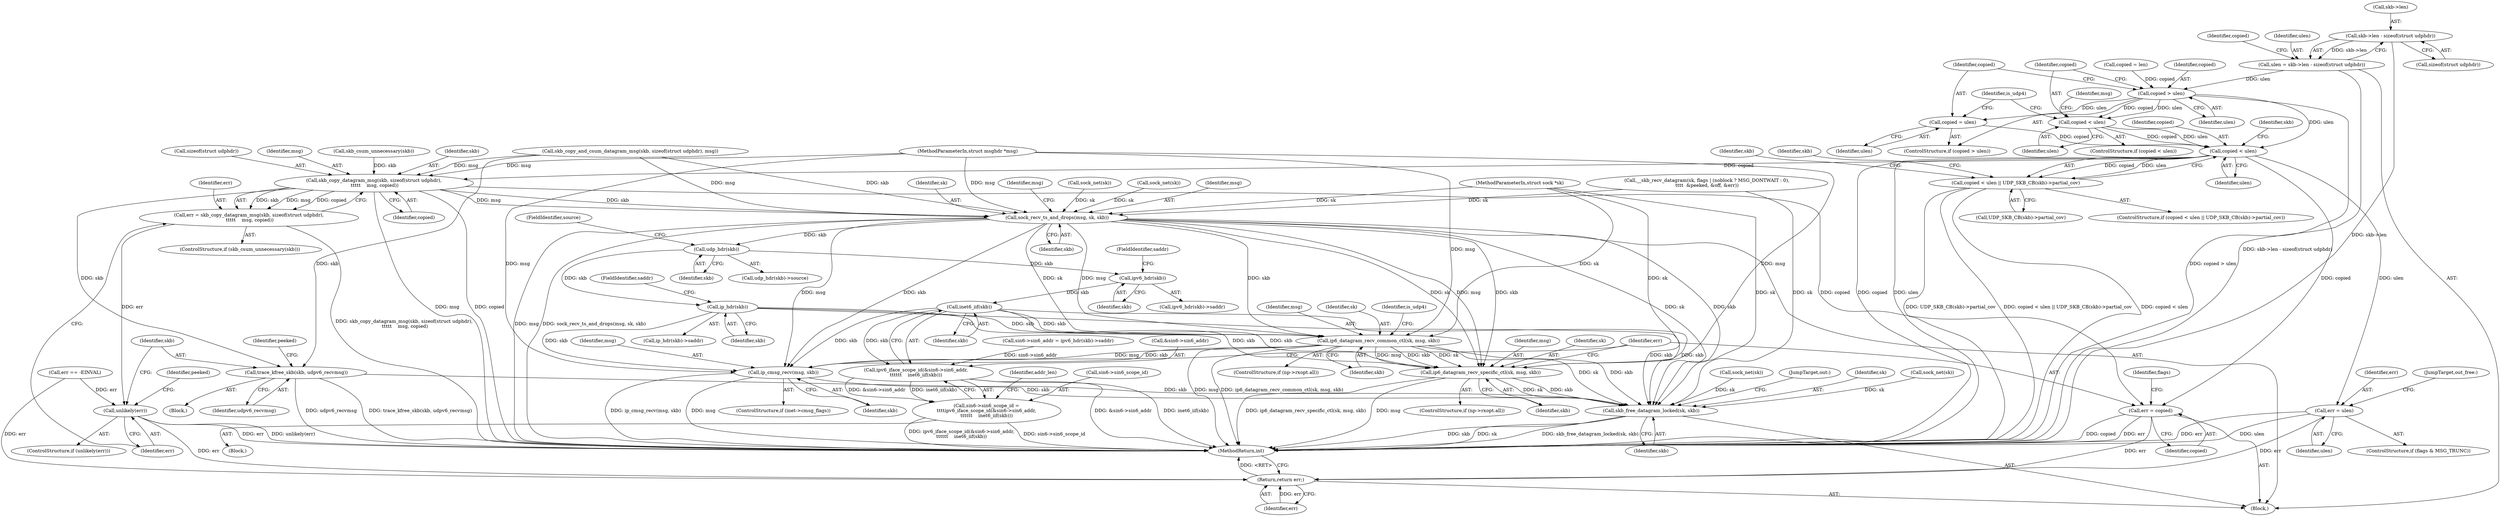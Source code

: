 digraph "0_linux_197c949e7798fbf28cfadc69d9ca0c2abbf93191_0@API" {
"1000188" [label="(Call,skb->len - sizeof(struct udphdr))"];
"1000186" [label="(Call,ulen = skb->len - sizeof(struct udphdr))"];
"1000198" [label="(Call,copied > ulen)"];
"1000201" [label="(Call,copied = ulen)"];
"1000224" [label="(Call,copied < ulen)"];
"1000223" [label="(Call,copied < ulen || UDP_SKB_CB(skb)->partial_cov)"];
"1000241" [label="(Call,skb_copy_datagram_msg(skb, sizeof(struct udphdr),\n \t\t\t\t\t    msg, copied))"];
"1000239" [label="(Call,err = skb_copy_datagram_msg(skb, sizeof(struct udphdr),\n \t\t\t\t\t    msg, copied))"];
"1000263" [label="(Call,unlikely(err))"];
"1000427" [label="(Return,return err;)"];
"1000266" [label="(Call,trace_kfree_skb(skb, udpv6_recvmsg))"];
"1000423" [label="(Call,skb_free_datagram_locked(sk, skb))"];
"1000309" [label="(Call,sock_recv_ts_and_drops(msg, sk, skb))"];
"1000328" [label="(Call,udp_hdr(skb))"];
"1000341" [label="(Call,ip_hdr(skb))"];
"1000386" [label="(Call,ip6_datagram_recv_common_ctl(sk, msg, skb))"];
"1000397" [label="(Call,ip_cmsg_recv(msg, skb))"];
"1000408" [label="(Call,ip6_datagram_recv_specific_ctl(sk, msg, skb))"];
"1000360" [label="(Call,ipv6_hdr(skb))"];
"1000372" [label="(Call,inet6_iif(skb))"];
"1000367" [label="(Call,ipv6_iface_scope_id(&sin6->sin6_addr,\n\t\t\t\t\t\t    inet6_iif(skb)))"];
"1000363" [label="(Call,sin6->sin6_scope_id =\n\t\t\t\tipv6_iface_scope_id(&sin6->sin6_addr,\n\t\t\t\t\t\t    inet6_iif(skb)))"];
"1000412" [label="(Call,err = copied)"];
"1000419" [label="(Call,err = ulen)"];
"1000206" [label="(Call,copied < ulen)"];
"1000195" [label="(Identifier,copied)"];
"1000104" [label="(MethodParameterIn,struct sock *sk)"];
"1000414" [label="(Identifier,copied)"];
"1000110" [label="(Block,)"];
"1000340" [label="(Call,ip_hdr(skb)->saddr)"];
"1000225" [label="(Identifier,copied)"];
"1000281" [label="(Call,sock_net(sk))"];
"1000234" [label="(Identifier,skb)"];
"1000105" [label="(MethodParameterIn,struct msghdr *msg)"];
"1000268" [label="(Identifier,udpv6_recvmsg)"];
"1000251" [label="(Call,skb_copy_and_csum_datagram_msg(skb, sizeof(struct udphdr), msg))"];
"1000242" [label="(Identifier,skb)"];
"1000194" [label="(Call,copied = len)"];
"1000271" [label="(Identifier,peeked)"];
"1000215" [label="(Identifier,is_udp4)"];
"1000198" [label="(Call,copied > ulen)"];
"1000263" [label="(Call,unlikely(err))"];
"1000423" [label="(Call,skb_free_datagram_locked(sk, skb))"];
"1000419" [label="(Call,err = ulen)"];
"1000417" [label="(Identifier,flags)"];
"1000388" [label="(Identifier,msg)"];
"1000397" [label="(Call,ip_cmsg_recv(msg, skb))"];
"1000188" [label="(Call,skb->len - sizeof(struct udphdr))"];
"1000355" [label="(Call,sin6->sin6_addr = ipv6_hdr(skb)->saddr)"];
"1000311" [label="(Identifier,sk)"];
"1000262" [label="(ControlStructure,if (unlikely(err)))"];
"1000421" [label="(Identifier,ulen)"];
"1000226" [label="(Identifier,ulen)"];
"1000224" [label="(Call,copied < ulen)"];
"1000246" [label="(Identifier,copied)"];
"1000387" [label="(Identifier,sk)"];
"1000427" [label="(Return,return err;)"];
"1000243" [label="(Call,sizeof(struct udphdr))"];
"1000361" [label="(Identifier,skb)"];
"1000367" [label="(Call,ipv6_iface_scope_id(&sin6->sin6_addr,\n\t\t\t\t\t\t    inet6_iif(skb)))"];
"1000368" [label="(Call,&sin6->sin6_addr)"];
"1000240" [label="(Identifier,err)"];
"1000309" [label="(Call,sock_recv_ts_and_drops(msg, sk, skb))"];
"1000222" [label="(ControlStructure,if (copied < ulen || UDP_SKB_CB(skb)->partial_cov))"];
"1000207" [label="(Identifier,copied)"];
"1000362" [label="(FieldIdentifier,saddr)"];
"1000342" [label="(Identifier,skb)"];
"1000476" [label="(MethodReturn,int)"];
"1000360" [label="(Call,ipv6_hdr(skb))"];
"1000372" [label="(Call,inet6_iif(skb))"];
"1000239" [label="(Call,err = skb_copy_datagram_msg(skb, sizeof(struct udphdr),\n \t\t\t\t\t    msg, copied))"];
"1000415" [label="(ControlStructure,if (flags & MSG_TRUNC))"];
"1000359" [label="(Call,ipv6_hdr(skb)->saddr)"];
"1000168" [label="(Call,__skb_recv_datagram(sk, flags | (noblock ? MSG_DONTWAIT : 0),\n\t\t\t\t  &peeked, &off, &err))"];
"1000227" [label="(Call,UDP_SKB_CB(skb)->partial_cov)"];
"1000312" [label="(Identifier,skb)"];
"1000315" [label="(Identifier,msg)"];
"1000267" [label="(Identifier,skb)"];
"1000408" [label="(Call,ip6_datagram_recv_specific_ctl(sk, msg, skb))"];
"1000203" [label="(Identifier,ulen)"];
"1000328" [label="(Call,udp_hdr(skb))"];
"1000327" [label="(Call,udp_hdr(skb)->source)"];
"1000192" [label="(Call,sizeof(struct udphdr))"];
"1000206" [label="(Call,copied < ulen)"];
"1000236" [label="(ControlStructure,if (skb_csum_unnecessary(skb)))"];
"1000187" [label="(Identifier,ulen)"];
"1000343" [label="(FieldIdentifier,saddr)"];
"1000411" [label="(Identifier,skb)"];
"1000294" [label="(Identifier,peeked)"];
"1000305" [label="(Call,sock_net(sk))"];
"1000363" [label="(Call,sin6->sin6_scope_id =\n\t\t\t\tipv6_iface_scope_id(&sin6->sin6_addr,\n\t\t\t\t\t\t    inet6_iif(skb)))"];
"1000380" [label="(ControlStructure,if (np->rxopt.all))"];
"1000245" [label="(Identifier,msg)"];
"1000266" [label="(Call,trace_kfree_skb(skb, udpv6_recvmsg))"];
"1000238" [label="(Identifier,skb)"];
"1000420" [label="(Identifier,err)"];
"1000376" [label="(Identifier,addr_len)"];
"1000200" [label="(Identifier,ulen)"];
"1000197" [label="(ControlStructure,if (copied > ulen))"];
"1000410" [label="(Identifier,msg)"];
"1000264" [label="(Identifier,err)"];
"1000229" [label="(Identifier,skb)"];
"1000426" [label="(JumpTarget,out:)"];
"1000398" [label="(Identifier,msg)"];
"1000341" [label="(Call,ip_hdr(skb))"];
"1000409" [label="(Identifier,sk)"];
"1000186" [label="(Call,ulen = skb->len - sizeof(struct udphdr))"];
"1000389" [label="(Identifier,skb)"];
"1000241" [label="(Call,skb_copy_datagram_msg(skb, sizeof(struct udphdr),\n \t\t\t\t\t    msg, copied))"];
"1000425" [label="(Identifier,skb)"];
"1000223" [label="(Call,copied < ulen || UDP_SKB_CB(skb)->partial_cov)"];
"1000428" [label="(Identifier,err)"];
"1000208" [label="(Identifier,ulen)"];
"1000413" [label="(Identifier,err)"];
"1000330" [label="(FieldIdentifier,source)"];
"1000354" [label="(Block,)"];
"1000211" [label="(Identifier,msg)"];
"1000393" [label="(ControlStructure,if (inet->cmsg_flags))"];
"1000329" [label="(Identifier,skb)"];
"1000373" [label="(Identifier,skb)"];
"1000201" [label="(Call,copied = ulen)"];
"1000402" [label="(ControlStructure,if (np->rxopt.all))"];
"1000399" [label="(Identifier,skb)"];
"1000299" [label="(Call,sock_net(sk))"];
"1000310" [label="(Identifier,msg)"];
"1000265" [label="(Block,)"];
"1000202" [label="(Identifier,copied)"];
"1000412" [label="(Call,err = copied)"];
"1000424" [label="(Identifier,sk)"];
"1000199" [label="(Identifier,copied)"];
"1000205" [label="(ControlStructure,if (copied < ulen))"];
"1000386" [label="(Call,ip6_datagram_recv_common_ctl(sk, msg, skb))"];
"1000391" [label="(Identifier,is_udp4)"];
"1000237" [label="(Call,skb_csum_unnecessary(skb))"];
"1000257" [label="(Call,err == -EINVAL)"];
"1000189" [label="(Call,skb->len)"];
"1000287" [label="(Call,sock_net(sk))"];
"1000364" [label="(Call,sin6->sin6_scope_id)"];
"1000422" [label="(JumpTarget,out_free:)"];
"1000188" -> "1000186"  [label="AST: "];
"1000188" -> "1000192"  [label="CFG: "];
"1000189" -> "1000188"  [label="AST: "];
"1000192" -> "1000188"  [label="AST: "];
"1000186" -> "1000188"  [label="CFG: "];
"1000188" -> "1000476"  [label="DDG: skb->len"];
"1000188" -> "1000186"  [label="DDG: skb->len"];
"1000186" -> "1000110"  [label="AST: "];
"1000187" -> "1000186"  [label="AST: "];
"1000195" -> "1000186"  [label="CFG: "];
"1000186" -> "1000476"  [label="DDG: skb->len - sizeof(struct udphdr)"];
"1000186" -> "1000198"  [label="DDG: ulen"];
"1000198" -> "1000197"  [label="AST: "];
"1000198" -> "1000200"  [label="CFG: "];
"1000199" -> "1000198"  [label="AST: "];
"1000200" -> "1000198"  [label="AST: "];
"1000202" -> "1000198"  [label="CFG: "];
"1000207" -> "1000198"  [label="CFG: "];
"1000198" -> "1000476"  [label="DDG: copied > ulen"];
"1000194" -> "1000198"  [label="DDG: copied"];
"1000198" -> "1000201"  [label="DDG: ulen"];
"1000198" -> "1000206"  [label="DDG: copied"];
"1000198" -> "1000206"  [label="DDG: ulen"];
"1000198" -> "1000224"  [label="DDG: ulen"];
"1000201" -> "1000197"  [label="AST: "];
"1000201" -> "1000203"  [label="CFG: "];
"1000202" -> "1000201"  [label="AST: "];
"1000203" -> "1000201"  [label="AST: "];
"1000215" -> "1000201"  [label="CFG: "];
"1000201" -> "1000224"  [label="DDG: copied"];
"1000224" -> "1000223"  [label="AST: "];
"1000224" -> "1000226"  [label="CFG: "];
"1000225" -> "1000224"  [label="AST: "];
"1000226" -> "1000224"  [label="AST: "];
"1000229" -> "1000224"  [label="CFG: "];
"1000223" -> "1000224"  [label="CFG: "];
"1000224" -> "1000476"  [label="DDG: copied"];
"1000224" -> "1000476"  [label="DDG: ulen"];
"1000224" -> "1000223"  [label="DDG: copied"];
"1000224" -> "1000223"  [label="DDG: ulen"];
"1000206" -> "1000224"  [label="DDG: copied"];
"1000206" -> "1000224"  [label="DDG: ulen"];
"1000224" -> "1000241"  [label="DDG: copied"];
"1000224" -> "1000412"  [label="DDG: copied"];
"1000224" -> "1000419"  [label="DDG: ulen"];
"1000223" -> "1000222"  [label="AST: "];
"1000223" -> "1000227"  [label="CFG: "];
"1000227" -> "1000223"  [label="AST: "];
"1000234" -> "1000223"  [label="CFG: "];
"1000238" -> "1000223"  [label="CFG: "];
"1000223" -> "1000476"  [label="DDG: UDP_SKB_CB(skb)->partial_cov"];
"1000223" -> "1000476"  [label="DDG: copied < ulen || UDP_SKB_CB(skb)->partial_cov"];
"1000223" -> "1000476"  [label="DDG: copied < ulen"];
"1000241" -> "1000239"  [label="AST: "];
"1000241" -> "1000246"  [label="CFG: "];
"1000242" -> "1000241"  [label="AST: "];
"1000243" -> "1000241"  [label="AST: "];
"1000245" -> "1000241"  [label="AST: "];
"1000246" -> "1000241"  [label="AST: "];
"1000239" -> "1000241"  [label="CFG: "];
"1000241" -> "1000476"  [label="DDG: msg"];
"1000241" -> "1000476"  [label="DDG: copied"];
"1000241" -> "1000239"  [label="DDG: skb"];
"1000241" -> "1000239"  [label="DDG: msg"];
"1000241" -> "1000239"  [label="DDG: copied"];
"1000237" -> "1000241"  [label="DDG: skb"];
"1000251" -> "1000241"  [label="DDG: msg"];
"1000105" -> "1000241"  [label="DDG: msg"];
"1000241" -> "1000266"  [label="DDG: skb"];
"1000241" -> "1000309"  [label="DDG: msg"];
"1000241" -> "1000309"  [label="DDG: skb"];
"1000241" -> "1000412"  [label="DDG: copied"];
"1000239" -> "1000236"  [label="AST: "];
"1000240" -> "1000239"  [label="AST: "];
"1000264" -> "1000239"  [label="CFG: "];
"1000239" -> "1000476"  [label="DDG: skb_copy_datagram_msg(skb, sizeof(struct udphdr),\n \t\t\t\t\t    msg, copied)"];
"1000239" -> "1000263"  [label="DDG: err"];
"1000263" -> "1000262"  [label="AST: "];
"1000263" -> "1000264"  [label="CFG: "];
"1000264" -> "1000263"  [label="AST: "];
"1000267" -> "1000263"  [label="CFG: "];
"1000294" -> "1000263"  [label="CFG: "];
"1000263" -> "1000476"  [label="DDG: err"];
"1000263" -> "1000476"  [label="DDG: unlikely(err)"];
"1000257" -> "1000263"  [label="DDG: err"];
"1000263" -> "1000427"  [label="DDG: err"];
"1000427" -> "1000110"  [label="AST: "];
"1000427" -> "1000428"  [label="CFG: "];
"1000428" -> "1000427"  [label="AST: "];
"1000476" -> "1000427"  [label="CFG: "];
"1000427" -> "1000476"  [label="DDG: <RET>"];
"1000428" -> "1000427"  [label="DDG: err"];
"1000419" -> "1000427"  [label="DDG: err"];
"1000257" -> "1000427"  [label="DDG: err"];
"1000412" -> "1000427"  [label="DDG: err"];
"1000266" -> "1000265"  [label="AST: "];
"1000266" -> "1000268"  [label="CFG: "];
"1000267" -> "1000266"  [label="AST: "];
"1000268" -> "1000266"  [label="AST: "];
"1000271" -> "1000266"  [label="CFG: "];
"1000266" -> "1000476"  [label="DDG: udpv6_recvmsg"];
"1000266" -> "1000476"  [label="DDG: trace_kfree_skb(skb, udpv6_recvmsg)"];
"1000251" -> "1000266"  [label="DDG: skb"];
"1000266" -> "1000423"  [label="DDG: skb"];
"1000423" -> "1000110"  [label="AST: "];
"1000423" -> "1000425"  [label="CFG: "];
"1000424" -> "1000423"  [label="AST: "];
"1000425" -> "1000423"  [label="AST: "];
"1000426" -> "1000423"  [label="CFG: "];
"1000423" -> "1000476"  [label="DDG: skb_free_datagram_locked(sk, skb)"];
"1000423" -> "1000476"  [label="DDG: skb"];
"1000423" -> "1000476"  [label="DDG: sk"];
"1000281" -> "1000423"  [label="DDG: sk"];
"1000168" -> "1000423"  [label="DDG: sk"];
"1000408" -> "1000423"  [label="DDG: sk"];
"1000408" -> "1000423"  [label="DDG: skb"];
"1000309" -> "1000423"  [label="DDG: sk"];
"1000309" -> "1000423"  [label="DDG: skb"];
"1000386" -> "1000423"  [label="DDG: sk"];
"1000386" -> "1000423"  [label="DDG: skb"];
"1000287" -> "1000423"  [label="DDG: sk"];
"1000104" -> "1000423"  [label="DDG: sk"];
"1000372" -> "1000423"  [label="DDG: skb"];
"1000341" -> "1000423"  [label="DDG: skb"];
"1000397" -> "1000423"  [label="DDG: skb"];
"1000309" -> "1000110"  [label="AST: "];
"1000309" -> "1000312"  [label="CFG: "];
"1000310" -> "1000309"  [label="AST: "];
"1000311" -> "1000309"  [label="AST: "];
"1000312" -> "1000309"  [label="AST: "];
"1000315" -> "1000309"  [label="CFG: "];
"1000309" -> "1000476"  [label="DDG: msg"];
"1000309" -> "1000476"  [label="DDG: sock_recv_ts_and_drops(msg, sk, skb)"];
"1000251" -> "1000309"  [label="DDG: msg"];
"1000251" -> "1000309"  [label="DDG: skb"];
"1000105" -> "1000309"  [label="DDG: msg"];
"1000168" -> "1000309"  [label="DDG: sk"];
"1000305" -> "1000309"  [label="DDG: sk"];
"1000299" -> "1000309"  [label="DDG: sk"];
"1000104" -> "1000309"  [label="DDG: sk"];
"1000309" -> "1000328"  [label="DDG: skb"];
"1000309" -> "1000386"  [label="DDG: sk"];
"1000309" -> "1000386"  [label="DDG: msg"];
"1000309" -> "1000386"  [label="DDG: skb"];
"1000309" -> "1000397"  [label="DDG: msg"];
"1000309" -> "1000397"  [label="DDG: skb"];
"1000309" -> "1000408"  [label="DDG: sk"];
"1000309" -> "1000408"  [label="DDG: msg"];
"1000309" -> "1000408"  [label="DDG: skb"];
"1000328" -> "1000327"  [label="AST: "];
"1000328" -> "1000329"  [label="CFG: "];
"1000329" -> "1000328"  [label="AST: "];
"1000330" -> "1000328"  [label="CFG: "];
"1000328" -> "1000341"  [label="DDG: skb"];
"1000328" -> "1000360"  [label="DDG: skb"];
"1000341" -> "1000340"  [label="AST: "];
"1000341" -> "1000342"  [label="CFG: "];
"1000342" -> "1000341"  [label="AST: "];
"1000343" -> "1000341"  [label="CFG: "];
"1000341" -> "1000386"  [label="DDG: skb"];
"1000341" -> "1000397"  [label="DDG: skb"];
"1000341" -> "1000408"  [label="DDG: skb"];
"1000386" -> "1000380"  [label="AST: "];
"1000386" -> "1000389"  [label="CFG: "];
"1000387" -> "1000386"  [label="AST: "];
"1000388" -> "1000386"  [label="AST: "];
"1000389" -> "1000386"  [label="AST: "];
"1000391" -> "1000386"  [label="CFG: "];
"1000386" -> "1000476"  [label="DDG: msg"];
"1000386" -> "1000476"  [label="DDG: ip6_datagram_recv_common_ctl(sk, msg, skb)"];
"1000104" -> "1000386"  [label="DDG: sk"];
"1000105" -> "1000386"  [label="DDG: msg"];
"1000372" -> "1000386"  [label="DDG: skb"];
"1000386" -> "1000397"  [label="DDG: msg"];
"1000386" -> "1000397"  [label="DDG: skb"];
"1000386" -> "1000408"  [label="DDG: sk"];
"1000386" -> "1000408"  [label="DDG: msg"];
"1000386" -> "1000408"  [label="DDG: skb"];
"1000397" -> "1000393"  [label="AST: "];
"1000397" -> "1000399"  [label="CFG: "];
"1000398" -> "1000397"  [label="AST: "];
"1000399" -> "1000397"  [label="AST: "];
"1000413" -> "1000397"  [label="CFG: "];
"1000397" -> "1000476"  [label="DDG: ip_cmsg_recv(msg, skb)"];
"1000397" -> "1000476"  [label="DDG: msg"];
"1000105" -> "1000397"  [label="DDG: msg"];
"1000372" -> "1000397"  [label="DDG: skb"];
"1000408" -> "1000402"  [label="AST: "];
"1000408" -> "1000411"  [label="CFG: "];
"1000409" -> "1000408"  [label="AST: "];
"1000410" -> "1000408"  [label="AST: "];
"1000411" -> "1000408"  [label="AST: "];
"1000413" -> "1000408"  [label="CFG: "];
"1000408" -> "1000476"  [label="DDG: ip6_datagram_recv_specific_ctl(sk, msg, skb)"];
"1000408" -> "1000476"  [label="DDG: msg"];
"1000104" -> "1000408"  [label="DDG: sk"];
"1000105" -> "1000408"  [label="DDG: msg"];
"1000372" -> "1000408"  [label="DDG: skb"];
"1000360" -> "1000359"  [label="AST: "];
"1000360" -> "1000361"  [label="CFG: "];
"1000361" -> "1000360"  [label="AST: "];
"1000362" -> "1000360"  [label="CFG: "];
"1000360" -> "1000372"  [label="DDG: skb"];
"1000372" -> "1000367"  [label="AST: "];
"1000372" -> "1000373"  [label="CFG: "];
"1000373" -> "1000372"  [label="AST: "];
"1000367" -> "1000372"  [label="CFG: "];
"1000372" -> "1000367"  [label="DDG: skb"];
"1000367" -> "1000363"  [label="AST: "];
"1000368" -> "1000367"  [label="AST: "];
"1000363" -> "1000367"  [label="CFG: "];
"1000367" -> "1000476"  [label="DDG: &sin6->sin6_addr"];
"1000367" -> "1000476"  [label="DDG: inet6_iif(skb)"];
"1000367" -> "1000363"  [label="DDG: &sin6->sin6_addr"];
"1000367" -> "1000363"  [label="DDG: inet6_iif(skb)"];
"1000355" -> "1000367"  [label="DDG: sin6->sin6_addr"];
"1000363" -> "1000354"  [label="AST: "];
"1000364" -> "1000363"  [label="AST: "];
"1000376" -> "1000363"  [label="CFG: "];
"1000363" -> "1000476"  [label="DDG: sin6->sin6_scope_id"];
"1000363" -> "1000476"  [label="DDG: ipv6_iface_scope_id(&sin6->sin6_addr,\n\t\t\t\t\t\t    inet6_iif(skb))"];
"1000412" -> "1000110"  [label="AST: "];
"1000412" -> "1000414"  [label="CFG: "];
"1000413" -> "1000412"  [label="AST: "];
"1000414" -> "1000412"  [label="AST: "];
"1000417" -> "1000412"  [label="CFG: "];
"1000412" -> "1000476"  [label="DDG: copied"];
"1000412" -> "1000476"  [label="DDG: err"];
"1000419" -> "1000415"  [label="AST: "];
"1000419" -> "1000421"  [label="CFG: "];
"1000420" -> "1000419"  [label="AST: "];
"1000421" -> "1000419"  [label="AST: "];
"1000422" -> "1000419"  [label="CFG: "];
"1000419" -> "1000476"  [label="DDG: err"];
"1000419" -> "1000476"  [label="DDG: ulen"];
"1000206" -> "1000205"  [label="AST: "];
"1000206" -> "1000208"  [label="CFG: "];
"1000207" -> "1000206"  [label="AST: "];
"1000208" -> "1000206"  [label="AST: "];
"1000211" -> "1000206"  [label="CFG: "];
"1000215" -> "1000206"  [label="CFG: "];
}
